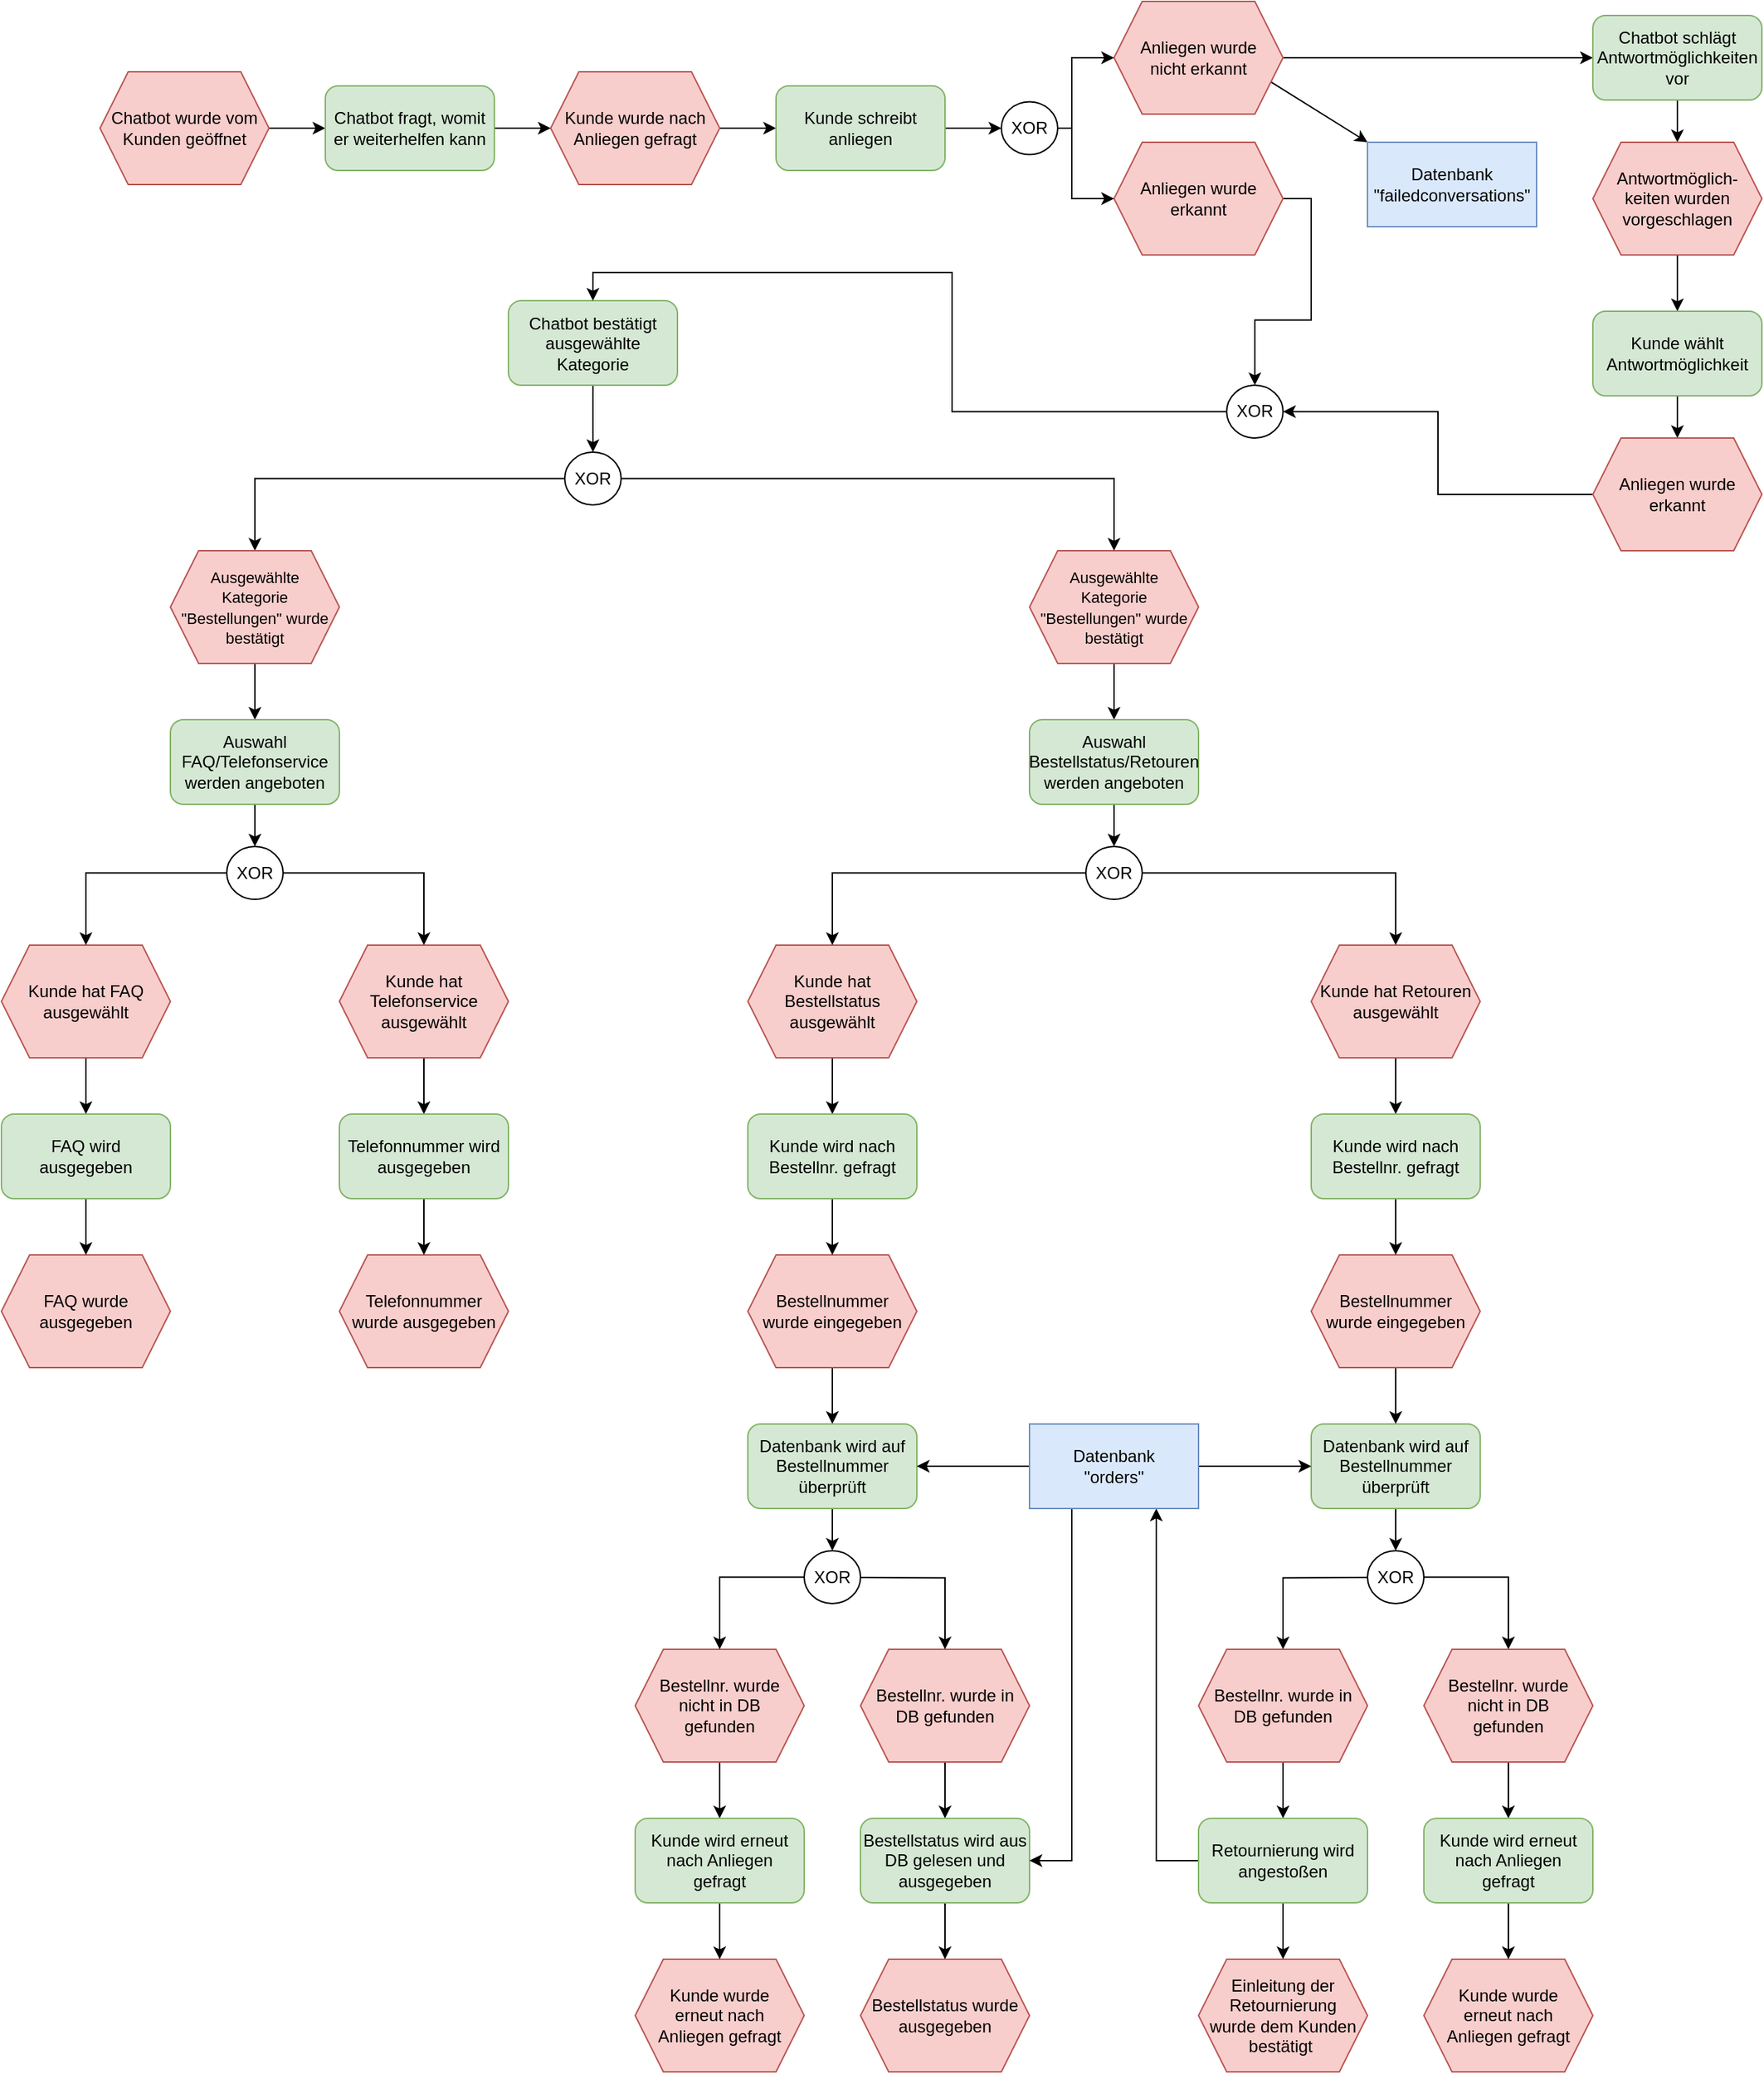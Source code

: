 <mxfile version="21.2.8" type="device">
  <diagram id="C5RBs43oDa-KdzZeNtuy" name="Page-1">
    <mxGraphModel dx="2856" dy="993" grid="1" gridSize="10" guides="1" tooltips="1" connect="1" arrows="1" fold="1" page="1" pageScale="1" pageWidth="1169" pageHeight="827" math="0" shadow="0">
      <root>
        <mxCell id="WIyWlLk6GJQsqaUBKTNV-0" />
        <mxCell id="WIyWlLk6GJQsqaUBKTNV-1" parent="WIyWlLk6GJQsqaUBKTNV-0" />
        <mxCell id="Xqn5JptCFl6zPIFyJs8f-13" style="edgeStyle=orthogonalEdgeStyle;rounded=0;orthogonalLoop=1;jettySize=auto;html=1;exitX=1;exitY=0.5;exitDx=0;exitDy=0;entryX=0;entryY=0.5;entryDx=0;entryDy=0;" parent="WIyWlLk6GJQsqaUBKTNV-1" source="8T_qudzMNU26d2NQ7qNU-0" target="8T_qudzMNU26d2NQ7qNU-2" edge="1">
          <mxGeometry relative="1" as="geometry" />
        </mxCell>
        <mxCell id="8T_qudzMNU26d2NQ7qNU-0" value="Chatbot wurde vom Kunden geöffnet" style="shape=hexagon;perimeter=hexagonPerimeter2;whiteSpace=wrap;html=1;fixedSize=1;fillColor=#f8cecc;strokeColor=#b85450;" parent="WIyWlLk6GJQsqaUBKTNV-1" vertex="1">
          <mxGeometry x="40" y="60" width="120" height="80" as="geometry" />
        </mxCell>
        <mxCell id="Xqn5JptCFl6zPIFyJs8f-15" style="edgeStyle=orthogonalEdgeStyle;rounded=0;orthogonalLoop=1;jettySize=auto;html=1;exitX=1;exitY=0.5;exitDx=0;exitDy=0;entryX=0;entryY=0.5;entryDx=0;entryDy=0;" parent="WIyWlLk6GJQsqaUBKTNV-1" source="8T_qudzMNU26d2NQ7qNU-1" target="Xqn5JptCFl6zPIFyJs8f-0" edge="1">
          <mxGeometry relative="1" as="geometry" />
        </mxCell>
        <mxCell id="8T_qudzMNU26d2NQ7qNU-1" value="Kunde wurde nach Anliegen gefragt" style="shape=hexagon;perimeter=hexagonPerimeter2;whiteSpace=wrap;html=1;fixedSize=1;fillColor=#f8cecc;strokeColor=#b85450;" parent="WIyWlLk6GJQsqaUBKTNV-1" vertex="1">
          <mxGeometry x="360" y="60" width="120" height="80" as="geometry" />
        </mxCell>
        <mxCell id="Xqn5JptCFl6zPIFyJs8f-14" style="edgeStyle=orthogonalEdgeStyle;rounded=0;orthogonalLoop=1;jettySize=auto;html=1;exitX=1;exitY=0.5;exitDx=0;exitDy=0;entryX=0;entryY=0.5;entryDx=0;entryDy=0;" parent="WIyWlLk6GJQsqaUBKTNV-1" source="8T_qudzMNU26d2NQ7qNU-2" target="8T_qudzMNU26d2NQ7qNU-1" edge="1">
          <mxGeometry relative="1" as="geometry" />
        </mxCell>
        <mxCell id="8T_qudzMNU26d2NQ7qNU-2" value="Chatbot fragt, womit er weiterhelfen kann" style="rounded=1;whiteSpace=wrap;html=1;fillColor=#d5e8d4;strokeColor=#82b366;" parent="WIyWlLk6GJQsqaUBKTNV-1" vertex="1">
          <mxGeometry x="200" y="70" width="120" height="60" as="geometry" />
        </mxCell>
        <mxCell id="Xqn5JptCFl6zPIFyJs8f-10" value="" style="edgeStyle=orthogonalEdgeStyle;rounded=0;orthogonalLoop=1;jettySize=auto;html=1;" parent="WIyWlLk6GJQsqaUBKTNV-1" source="Xqn5JptCFl6zPIFyJs8f-0" target="Xqn5JptCFl6zPIFyJs8f-9" edge="1">
          <mxGeometry relative="1" as="geometry" />
        </mxCell>
        <mxCell id="Xqn5JptCFl6zPIFyJs8f-0" value="Kunde schreibt anliegen" style="rounded=1;whiteSpace=wrap;html=1;fillColor=#d5e8d4;strokeColor=#82b366;" parent="WIyWlLk6GJQsqaUBKTNV-1" vertex="1">
          <mxGeometry x="520" y="70" width="120" height="60" as="geometry" />
        </mxCell>
        <mxCell id="amlF8Ima9CR093_e57js-78" style="edgeStyle=orthogonalEdgeStyle;rounded=0;orthogonalLoop=1;jettySize=auto;html=1;exitX=0.5;exitY=1;exitDx=0;exitDy=0;entryX=0.5;entryY=0;entryDx=0;entryDy=0;" edge="1" parent="WIyWlLk6GJQsqaUBKTNV-1" source="Xqn5JptCFl6zPIFyJs8f-2" target="amlF8Ima9CR093_e57js-33">
          <mxGeometry relative="1" as="geometry" />
        </mxCell>
        <mxCell id="Xqn5JptCFl6zPIFyJs8f-2" value="&lt;font style=&quot;font-size: 11px;&quot;&gt;Ausgewählte&lt;br&gt;Kategorie&lt;br&gt;&quot;Bestellungen&quot; wurde bestätigt&lt;/font&gt;" style="shape=hexagon;perimeter=hexagonPerimeter2;whiteSpace=wrap;html=1;fixedSize=1;fillColor=#f8cecc;strokeColor=#b85450;" parent="WIyWlLk6GJQsqaUBKTNV-1" vertex="1">
          <mxGeometry x="700" y="400" width="120" height="80" as="geometry" />
        </mxCell>
        <mxCell id="Xqn5JptCFl6zPIFyJs8f-36" style="edgeStyle=orthogonalEdgeStyle;rounded=0;orthogonalLoop=1;jettySize=auto;html=1;exitX=1;exitY=0.5;exitDx=0;exitDy=0;entryX=0.5;entryY=0;entryDx=0;entryDy=0;" parent="WIyWlLk6GJQsqaUBKTNV-1" source="Xqn5JptCFl6zPIFyJs8f-4" target="Xqn5JptCFl6zPIFyJs8f-34" edge="1">
          <mxGeometry relative="1" as="geometry" />
        </mxCell>
        <mxCell id="Xqn5JptCFl6zPIFyJs8f-4" value="Anliegen wurde erkannt" style="shape=hexagon;perimeter=hexagonPerimeter2;whiteSpace=wrap;html=1;fixedSize=1;fillColor=#f8cecc;strokeColor=#b85450;" parent="WIyWlLk6GJQsqaUBKTNV-1" vertex="1">
          <mxGeometry x="760" y="110" width="120" height="80" as="geometry" />
        </mxCell>
        <mxCell id="Xqn5JptCFl6zPIFyJs8f-26" style="edgeStyle=orthogonalEdgeStyle;rounded=0;orthogonalLoop=1;jettySize=auto;html=1;exitX=1;exitY=0.5;exitDx=0;exitDy=0;entryX=0;entryY=0.5;entryDx=0;entryDy=0;" parent="WIyWlLk6GJQsqaUBKTNV-1" source="Xqn5JptCFl6zPIFyJs8f-5" target="Xqn5JptCFl6zPIFyJs8f-24" edge="1">
          <mxGeometry relative="1" as="geometry" />
        </mxCell>
        <mxCell id="amlF8Ima9CR093_e57js-1" style="rounded=0;orthogonalLoop=1;jettySize=auto;html=1;exitX=1;exitY=0.75;exitDx=0;exitDy=0;entryX=0;entryY=0;entryDx=0;entryDy=0;" edge="1" parent="WIyWlLk6GJQsqaUBKTNV-1" source="Xqn5JptCFl6zPIFyJs8f-5" target="amlF8Ima9CR093_e57js-0">
          <mxGeometry relative="1" as="geometry" />
        </mxCell>
        <mxCell id="Xqn5JptCFl6zPIFyJs8f-5" value="Anliegen wurde&lt;br&gt;nicht erkannt" style="shape=hexagon;perimeter=hexagonPerimeter2;whiteSpace=wrap;html=1;fixedSize=1;fillColor=#f8cecc;strokeColor=#b85450;" parent="WIyWlLk6GJQsqaUBKTNV-1" vertex="1">
          <mxGeometry x="760" y="10" width="120" height="80" as="geometry" />
        </mxCell>
        <mxCell id="Xqn5JptCFl6zPIFyJs8f-21" style="edgeStyle=orthogonalEdgeStyle;rounded=0;orthogonalLoop=1;jettySize=auto;html=1;exitX=1;exitY=0.5;exitDx=0;exitDy=0;entryX=0;entryY=0.5;entryDx=0;entryDy=0;" parent="WIyWlLk6GJQsqaUBKTNV-1" source="Xqn5JptCFl6zPIFyJs8f-9" target="Xqn5JptCFl6zPIFyJs8f-5" edge="1">
          <mxGeometry relative="1" as="geometry">
            <Array as="points">
              <mxPoint x="730" y="100" />
              <mxPoint x="730" y="50" />
            </Array>
          </mxGeometry>
        </mxCell>
        <mxCell id="Xqn5JptCFl6zPIFyJs8f-22" style="edgeStyle=orthogonalEdgeStyle;rounded=0;orthogonalLoop=1;jettySize=auto;html=1;exitX=1;exitY=0.5;exitDx=0;exitDy=0;entryX=0;entryY=0.5;entryDx=0;entryDy=0;" parent="WIyWlLk6GJQsqaUBKTNV-1" source="Xqn5JptCFl6zPIFyJs8f-9" target="Xqn5JptCFl6zPIFyJs8f-4" edge="1">
          <mxGeometry relative="1" as="geometry">
            <Array as="points">
              <mxPoint x="730" y="100" />
              <mxPoint x="730" y="150" />
            </Array>
          </mxGeometry>
        </mxCell>
        <mxCell id="Xqn5JptCFl6zPIFyJs8f-9" value="XOR" style="ellipse;whiteSpace=wrap;html=1;rounded=1;" parent="WIyWlLk6GJQsqaUBKTNV-1" vertex="1">
          <mxGeometry x="680" y="81.25" width="40" height="37.5" as="geometry" />
        </mxCell>
        <mxCell id="Xqn5JptCFl6zPIFyJs8f-27" style="edgeStyle=orthogonalEdgeStyle;rounded=0;orthogonalLoop=1;jettySize=auto;html=1;exitX=0.5;exitY=1;exitDx=0;exitDy=0;entryX=0.5;entryY=0;entryDx=0;entryDy=0;" parent="WIyWlLk6GJQsqaUBKTNV-1" source="Xqn5JptCFl6zPIFyJs8f-24" target="Xqn5JptCFl6zPIFyJs8f-25" edge="1">
          <mxGeometry relative="1" as="geometry" />
        </mxCell>
        <mxCell id="Xqn5JptCFl6zPIFyJs8f-24" value="Chatbot schlägt Antwortmöglichkeiten vor" style="rounded=1;whiteSpace=wrap;html=1;fillColor=#d5e8d4;strokeColor=#82b366;" parent="WIyWlLk6GJQsqaUBKTNV-1" vertex="1">
          <mxGeometry x="1100" y="20" width="120" height="60" as="geometry" />
        </mxCell>
        <mxCell id="Xqn5JptCFl6zPIFyJs8f-30" style="edgeStyle=orthogonalEdgeStyle;rounded=0;orthogonalLoop=1;jettySize=auto;html=1;exitX=0.5;exitY=1;exitDx=0;exitDy=0;entryX=0.5;entryY=0;entryDx=0;entryDy=0;" parent="WIyWlLk6GJQsqaUBKTNV-1" source="Xqn5JptCFl6zPIFyJs8f-25" target="Xqn5JptCFl6zPIFyJs8f-28" edge="1">
          <mxGeometry relative="1" as="geometry" />
        </mxCell>
        <mxCell id="Xqn5JptCFl6zPIFyJs8f-25" value="Antwortmöglich-keiten wurden vorgeschlagen" style="shape=hexagon;perimeter=hexagonPerimeter2;whiteSpace=wrap;html=1;fixedSize=1;fillColor=#f8cecc;strokeColor=#b85450;" parent="WIyWlLk6GJQsqaUBKTNV-1" vertex="1">
          <mxGeometry x="1100" y="110" width="120" height="80" as="geometry" />
        </mxCell>
        <mxCell id="Xqn5JptCFl6zPIFyJs8f-31" style="edgeStyle=orthogonalEdgeStyle;rounded=0;orthogonalLoop=1;jettySize=auto;html=1;exitX=0.5;exitY=1;exitDx=0;exitDy=0;entryX=0.5;entryY=0;entryDx=0;entryDy=0;" parent="WIyWlLk6GJQsqaUBKTNV-1" source="Xqn5JptCFl6zPIFyJs8f-28" target="Xqn5JptCFl6zPIFyJs8f-29" edge="1">
          <mxGeometry relative="1" as="geometry" />
        </mxCell>
        <mxCell id="Xqn5JptCFl6zPIFyJs8f-28" value="Kunde wählt Antwortmöglichkeit" style="rounded=1;whiteSpace=wrap;html=1;fillColor=#d5e8d4;strokeColor=#82b366;" parent="WIyWlLk6GJQsqaUBKTNV-1" vertex="1">
          <mxGeometry x="1100" y="230" width="120" height="60" as="geometry" />
        </mxCell>
        <mxCell id="Xqn5JptCFl6zPIFyJs8f-35" style="edgeStyle=orthogonalEdgeStyle;rounded=0;orthogonalLoop=1;jettySize=auto;html=1;exitX=0;exitY=0.5;exitDx=0;exitDy=0;entryX=1;entryY=0.5;entryDx=0;entryDy=0;" parent="WIyWlLk6GJQsqaUBKTNV-1" source="Xqn5JptCFl6zPIFyJs8f-29" target="Xqn5JptCFl6zPIFyJs8f-34" edge="1">
          <mxGeometry relative="1" as="geometry" />
        </mxCell>
        <mxCell id="Xqn5JptCFl6zPIFyJs8f-29" value="Anliegen wurde erkannt" style="shape=hexagon;perimeter=hexagonPerimeter2;whiteSpace=wrap;html=1;fixedSize=1;fillColor=#f8cecc;strokeColor=#b85450;" parent="WIyWlLk6GJQsqaUBKTNV-1" vertex="1">
          <mxGeometry x="1100" y="320" width="120" height="80" as="geometry" />
        </mxCell>
        <mxCell id="Xqn5JptCFl6zPIFyJs8f-42" style="edgeStyle=orthogonalEdgeStyle;rounded=0;orthogonalLoop=1;jettySize=auto;html=1;exitX=0.5;exitY=1;exitDx=0;exitDy=0;entryX=0.5;entryY=0;entryDx=0;entryDy=0;" parent="WIyWlLk6GJQsqaUBKTNV-1" source="Xqn5JptCFl6zPIFyJs8f-32" target="Xqn5JptCFl6zPIFyJs8f-41" edge="1">
          <mxGeometry relative="1" as="geometry" />
        </mxCell>
        <mxCell id="Xqn5JptCFl6zPIFyJs8f-32" value="Chatbot bestätigt ausgewählte Kategorie" style="rounded=1;whiteSpace=wrap;html=1;fillColor=#d5e8d4;strokeColor=#82b366;" parent="WIyWlLk6GJQsqaUBKTNV-1" vertex="1">
          <mxGeometry x="330" y="222.5" width="120" height="60" as="geometry" />
        </mxCell>
        <mxCell id="Xqn5JptCFl6zPIFyJs8f-37" style="edgeStyle=orthogonalEdgeStyle;rounded=0;orthogonalLoop=1;jettySize=auto;html=1;exitX=0;exitY=0.5;exitDx=0;exitDy=0;entryX=0.5;entryY=0;entryDx=0;entryDy=0;" parent="WIyWlLk6GJQsqaUBKTNV-1" source="Xqn5JptCFl6zPIFyJs8f-34" target="Xqn5JptCFl6zPIFyJs8f-32" edge="1">
          <mxGeometry relative="1" as="geometry" />
        </mxCell>
        <mxCell id="Xqn5JptCFl6zPIFyJs8f-34" value="XOR" style="ellipse;whiteSpace=wrap;html=1;rounded=1;" parent="WIyWlLk6GJQsqaUBKTNV-1" vertex="1">
          <mxGeometry x="840" y="282.5" width="40" height="37.5" as="geometry" />
        </mxCell>
        <mxCell id="amlF8Ima9CR093_e57js-3" style="edgeStyle=orthogonalEdgeStyle;rounded=0;orthogonalLoop=1;jettySize=auto;html=1;exitX=1;exitY=0.5;exitDx=0;exitDy=0;entryX=0.5;entryY=0;entryDx=0;entryDy=0;" edge="1" parent="WIyWlLk6GJQsqaUBKTNV-1" source="Xqn5JptCFl6zPIFyJs8f-41" target="Xqn5JptCFl6zPIFyJs8f-2">
          <mxGeometry relative="1" as="geometry" />
        </mxCell>
        <mxCell id="amlF8Ima9CR093_e57js-5" style="edgeStyle=orthogonalEdgeStyle;rounded=0;orthogonalLoop=1;jettySize=auto;html=1;exitX=0;exitY=0.5;exitDx=0;exitDy=0;entryX=0.5;entryY=0;entryDx=0;entryDy=0;" edge="1" parent="WIyWlLk6GJQsqaUBKTNV-1" source="Xqn5JptCFl6zPIFyJs8f-41" target="amlF8Ima9CR093_e57js-4">
          <mxGeometry relative="1" as="geometry" />
        </mxCell>
        <mxCell id="Xqn5JptCFl6zPIFyJs8f-41" value="XOR" style="ellipse;whiteSpace=wrap;html=1;rounded=1;" parent="WIyWlLk6GJQsqaUBKTNV-1" vertex="1">
          <mxGeometry x="370" y="330" width="40" height="37.5" as="geometry" />
        </mxCell>
        <mxCell id="amlF8Ima9CR093_e57js-0" value="Datenbank&lt;br&gt;&quot;failedconversations&quot;" style="rounded=0;whiteSpace=wrap;html=1;fillColor=#dae8fc;strokeColor=#6c8ebf;" vertex="1" parent="WIyWlLk6GJQsqaUBKTNV-1">
          <mxGeometry x="940" y="110" width="120" height="60" as="geometry" />
        </mxCell>
        <mxCell id="amlF8Ima9CR093_e57js-13" style="edgeStyle=orthogonalEdgeStyle;rounded=0;orthogonalLoop=1;jettySize=auto;html=1;exitX=0.5;exitY=1;exitDx=0;exitDy=0;entryX=0.5;entryY=0;entryDx=0;entryDy=0;" edge="1" parent="WIyWlLk6GJQsqaUBKTNV-1" source="amlF8Ima9CR093_e57js-4" target="amlF8Ima9CR093_e57js-10">
          <mxGeometry relative="1" as="geometry" />
        </mxCell>
        <mxCell id="amlF8Ima9CR093_e57js-4" value="&lt;font style=&quot;font-size: 11px;&quot;&gt;Ausgewählte&lt;br&gt;Kategorie&lt;br&gt;&quot;Bestellungen&quot; wurde bestätigt&lt;/font&gt;" style="shape=hexagon;perimeter=hexagonPerimeter2;whiteSpace=wrap;html=1;fixedSize=1;fillColor=#f8cecc;strokeColor=#b85450;" vertex="1" parent="WIyWlLk6GJQsqaUBKTNV-1">
          <mxGeometry x="90" y="400" width="120" height="80" as="geometry" />
        </mxCell>
        <mxCell id="amlF8Ima9CR093_e57js-22" style="edgeStyle=orthogonalEdgeStyle;rounded=0;orthogonalLoop=1;jettySize=auto;html=1;exitX=0.5;exitY=1;exitDx=0;exitDy=0;entryX=0.5;entryY=0;entryDx=0;entryDy=0;" edge="1" parent="WIyWlLk6GJQsqaUBKTNV-1" source="amlF8Ima9CR093_e57js-6" target="amlF8Ima9CR093_e57js-20">
          <mxGeometry relative="1" as="geometry" />
        </mxCell>
        <mxCell id="amlF8Ima9CR093_e57js-6" value="Kunde hat FAQ ausgewählt" style="shape=hexagon;perimeter=hexagonPerimeter2;whiteSpace=wrap;html=1;fixedSize=1;fillColor=#f8cecc;strokeColor=#b85450;" vertex="1" parent="WIyWlLk6GJQsqaUBKTNV-1">
          <mxGeometry x="-30" y="680" width="120" height="80" as="geometry" />
        </mxCell>
        <mxCell id="amlF8Ima9CR093_e57js-7" value="FAQ wurde ausgegeben" style="shape=hexagon;perimeter=hexagonPerimeter2;whiteSpace=wrap;html=1;fixedSize=1;fillColor=#f8cecc;strokeColor=#b85450;" vertex="1" parent="WIyWlLk6GJQsqaUBKTNV-1">
          <mxGeometry x="-30" y="900" width="120" height="80" as="geometry" />
        </mxCell>
        <mxCell id="amlF8Ima9CR093_e57js-24" style="edgeStyle=orthogonalEdgeStyle;rounded=0;orthogonalLoop=1;jettySize=auto;html=1;exitX=0.5;exitY=1;exitDx=0;exitDy=0;entryX=0.5;entryY=0;entryDx=0;entryDy=0;" edge="1" parent="WIyWlLk6GJQsqaUBKTNV-1" source="amlF8Ima9CR093_e57js-8" target="amlF8Ima9CR093_e57js-21">
          <mxGeometry relative="1" as="geometry" />
        </mxCell>
        <mxCell id="amlF8Ima9CR093_e57js-8" value="Kunde hat Telefonservice ausgewählt" style="shape=hexagon;perimeter=hexagonPerimeter2;whiteSpace=wrap;html=1;fixedSize=1;fillColor=#f8cecc;strokeColor=#b85450;" vertex="1" parent="WIyWlLk6GJQsqaUBKTNV-1">
          <mxGeometry x="210" y="680" width="120" height="80" as="geometry" />
        </mxCell>
        <mxCell id="amlF8Ima9CR093_e57js-9" value="Telefonnummer wurde ausgegeben" style="shape=hexagon;perimeter=hexagonPerimeter2;whiteSpace=wrap;html=1;fixedSize=1;fillColor=#f8cecc;strokeColor=#b85450;" vertex="1" parent="WIyWlLk6GJQsqaUBKTNV-1">
          <mxGeometry x="210" y="900" width="120" height="80" as="geometry" />
        </mxCell>
        <mxCell id="amlF8Ima9CR093_e57js-15" style="edgeStyle=orthogonalEdgeStyle;rounded=0;orthogonalLoop=1;jettySize=auto;html=1;exitX=0.5;exitY=1;exitDx=0;exitDy=0;entryX=0.5;entryY=0;entryDx=0;entryDy=0;" edge="1" parent="WIyWlLk6GJQsqaUBKTNV-1" source="amlF8Ima9CR093_e57js-10" target="amlF8Ima9CR093_e57js-14">
          <mxGeometry relative="1" as="geometry" />
        </mxCell>
        <mxCell id="amlF8Ima9CR093_e57js-10" value="Auswahl FAQ/Telefonservice werden angeboten" style="rounded=1;whiteSpace=wrap;html=1;fillColor=#d5e8d4;strokeColor=#82b366;" vertex="1" parent="WIyWlLk6GJQsqaUBKTNV-1">
          <mxGeometry x="90" y="520" width="120" height="60" as="geometry" />
        </mxCell>
        <mxCell id="amlF8Ima9CR093_e57js-16" style="edgeStyle=orthogonalEdgeStyle;rounded=0;orthogonalLoop=1;jettySize=auto;html=1;exitX=0;exitY=0.5;exitDx=0;exitDy=0;entryX=0.5;entryY=0;entryDx=0;entryDy=0;" edge="1" parent="WIyWlLk6GJQsqaUBKTNV-1" source="amlF8Ima9CR093_e57js-14" target="amlF8Ima9CR093_e57js-6">
          <mxGeometry relative="1" as="geometry" />
        </mxCell>
        <mxCell id="amlF8Ima9CR093_e57js-17" style="edgeStyle=orthogonalEdgeStyle;rounded=0;orthogonalLoop=1;jettySize=auto;html=1;exitX=1;exitY=0.5;exitDx=0;exitDy=0;entryX=0.5;entryY=0;entryDx=0;entryDy=0;" edge="1" parent="WIyWlLk6GJQsqaUBKTNV-1" source="amlF8Ima9CR093_e57js-14" target="amlF8Ima9CR093_e57js-8">
          <mxGeometry relative="1" as="geometry" />
        </mxCell>
        <mxCell id="amlF8Ima9CR093_e57js-14" value="XOR" style="ellipse;whiteSpace=wrap;html=1;rounded=1;" vertex="1" parent="WIyWlLk6GJQsqaUBKTNV-1">
          <mxGeometry x="130" y="610" width="40" height="37.5" as="geometry" />
        </mxCell>
        <mxCell id="amlF8Ima9CR093_e57js-23" style="edgeStyle=orthogonalEdgeStyle;rounded=0;orthogonalLoop=1;jettySize=auto;html=1;exitX=0.5;exitY=1;exitDx=0;exitDy=0;entryX=0.5;entryY=0;entryDx=0;entryDy=0;" edge="1" parent="WIyWlLk6GJQsqaUBKTNV-1" source="amlF8Ima9CR093_e57js-20" target="amlF8Ima9CR093_e57js-7">
          <mxGeometry relative="1" as="geometry" />
        </mxCell>
        <mxCell id="amlF8Ima9CR093_e57js-20" value="FAQ wird ausgegeben" style="rounded=1;whiteSpace=wrap;html=1;fillColor=#d5e8d4;strokeColor=#82b366;" vertex="1" parent="WIyWlLk6GJQsqaUBKTNV-1">
          <mxGeometry x="-30" y="800" width="120" height="60" as="geometry" />
        </mxCell>
        <mxCell id="amlF8Ima9CR093_e57js-25" style="edgeStyle=orthogonalEdgeStyle;rounded=0;orthogonalLoop=1;jettySize=auto;html=1;exitX=0.5;exitY=1;exitDx=0;exitDy=0;entryX=0.5;entryY=0;entryDx=0;entryDy=0;" edge="1" parent="WIyWlLk6GJQsqaUBKTNV-1" source="amlF8Ima9CR093_e57js-21" target="amlF8Ima9CR093_e57js-9">
          <mxGeometry relative="1" as="geometry" />
        </mxCell>
        <mxCell id="amlF8Ima9CR093_e57js-21" value="Telefonnummer wird ausgegeben" style="rounded=1;whiteSpace=wrap;html=1;fillColor=#d5e8d4;strokeColor=#82b366;" vertex="1" parent="WIyWlLk6GJQsqaUBKTNV-1">
          <mxGeometry x="210" y="800" width="120" height="60" as="geometry" />
        </mxCell>
        <mxCell id="amlF8Ima9CR093_e57js-26" style="edgeStyle=orthogonalEdgeStyle;rounded=0;orthogonalLoop=1;jettySize=auto;html=1;exitX=0.5;exitY=1;exitDx=0;exitDy=0;entryX=0.5;entryY=0;entryDx=0;entryDy=0;" edge="1" parent="WIyWlLk6GJQsqaUBKTNV-1" source="amlF8Ima9CR093_e57js-27" target="amlF8Ima9CR093_e57js-38">
          <mxGeometry relative="1" as="geometry" />
        </mxCell>
        <mxCell id="amlF8Ima9CR093_e57js-27" value="Kunde hat Bestellstatus ausgewählt" style="shape=hexagon;perimeter=hexagonPerimeter2;whiteSpace=wrap;html=1;fixedSize=1;fillColor=#f8cecc;strokeColor=#b85450;" vertex="1" parent="WIyWlLk6GJQsqaUBKTNV-1">
          <mxGeometry x="500" y="680" width="120" height="80" as="geometry" />
        </mxCell>
        <mxCell id="amlF8Ima9CR093_e57js-73" style="edgeStyle=orthogonalEdgeStyle;rounded=0;orthogonalLoop=1;jettySize=auto;html=1;exitX=0.5;exitY=1;exitDx=0;exitDy=0;entryX=0.5;entryY=0;entryDx=0;entryDy=0;" edge="1" parent="WIyWlLk6GJQsqaUBKTNV-1" source="amlF8Ima9CR093_e57js-28" target="amlF8Ima9CR093_e57js-48">
          <mxGeometry relative="1" as="geometry" />
        </mxCell>
        <mxCell id="amlF8Ima9CR093_e57js-28" value="Bestellnummer&lt;br&gt;wurde eingegeben" style="shape=hexagon;perimeter=hexagonPerimeter2;whiteSpace=wrap;html=1;fixedSize=1;fillColor=#f8cecc;strokeColor=#b85450;" vertex="1" parent="WIyWlLk6GJQsqaUBKTNV-1">
          <mxGeometry x="500" y="900" width="120" height="80" as="geometry" />
        </mxCell>
        <mxCell id="amlF8Ima9CR093_e57js-29" style="edgeStyle=orthogonalEdgeStyle;rounded=0;orthogonalLoop=1;jettySize=auto;html=1;exitX=0.5;exitY=1;exitDx=0;exitDy=0;entryX=0.5;entryY=0;entryDx=0;entryDy=0;" edge="1" parent="WIyWlLk6GJQsqaUBKTNV-1" source="amlF8Ima9CR093_e57js-30" target="amlF8Ima9CR093_e57js-40">
          <mxGeometry relative="1" as="geometry" />
        </mxCell>
        <mxCell id="amlF8Ima9CR093_e57js-30" value="Kunde hat Retouren ausgewählt" style="shape=hexagon;perimeter=hexagonPerimeter2;whiteSpace=wrap;html=1;fixedSize=1;fillColor=#f8cecc;strokeColor=#b85450;" vertex="1" parent="WIyWlLk6GJQsqaUBKTNV-1">
          <mxGeometry x="900" y="680" width="120" height="80" as="geometry" />
        </mxCell>
        <mxCell id="amlF8Ima9CR093_e57js-74" style="edgeStyle=orthogonalEdgeStyle;rounded=0;orthogonalLoop=1;jettySize=auto;html=1;exitX=0.5;exitY=1;exitDx=0;exitDy=0;entryX=0.5;entryY=0;entryDx=0;entryDy=0;" edge="1" parent="WIyWlLk6GJQsqaUBKTNV-1" source="amlF8Ima9CR093_e57js-31" target="amlF8Ima9CR093_e57js-63">
          <mxGeometry relative="1" as="geometry" />
        </mxCell>
        <mxCell id="amlF8Ima9CR093_e57js-31" value="Bestellnummer&lt;br style=&quot;border-color: var(--border-color);&quot;&gt;wurde eingegeben" style="shape=hexagon;perimeter=hexagonPerimeter2;whiteSpace=wrap;html=1;fixedSize=1;fillColor=#f8cecc;strokeColor=#b85450;" vertex="1" parent="WIyWlLk6GJQsqaUBKTNV-1">
          <mxGeometry x="900" y="900" width="120" height="80" as="geometry" />
        </mxCell>
        <mxCell id="amlF8Ima9CR093_e57js-32" style="edgeStyle=orthogonalEdgeStyle;rounded=0;orthogonalLoop=1;jettySize=auto;html=1;exitX=0.5;exitY=1;exitDx=0;exitDy=0;entryX=0.5;entryY=0;entryDx=0;entryDy=0;" edge="1" parent="WIyWlLk6GJQsqaUBKTNV-1" source="amlF8Ima9CR093_e57js-33" target="amlF8Ima9CR093_e57js-36">
          <mxGeometry relative="1" as="geometry" />
        </mxCell>
        <mxCell id="amlF8Ima9CR093_e57js-33" value="Auswahl Bestellstatus/Retouren werden angeboten" style="rounded=1;whiteSpace=wrap;html=1;fillColor=#d5e8d4;strokeColor=#82b366;" vertex="1" parent="WIyWlLk6GJQsqaUBKTNV-1">
          <mxGeometry x="700" y="520" width="120" height="60" as="geometry" />
        </mxCell>
        <mxCell id="amlF8Ima9CR093_e57js-34" style="edgeStyle=orthogonalEdgeStyle;rounded=0;orthogonalLoop=1;jettySize=auto;html=1;exitX=0;exitY=0.5;exitDx=0;exitDy=0;entryX=0.5;entryY=0;entryDx=0;entryDy=0;" edge="1" parent="WIyWlLk6GJQsqaUBKTNV-1" source="amlF8Ima9CR093_e57js-36" target="amlF8Ima9CR093_e57js-27">
          <mxGeometry relative="1" as="geometry" />
        </mxCell>
        <mxCell id="amlF8Ima9CR093_e57js-35" style="edgeStyle=orthogonalEdgeStyle;rounded=0;orthogonalLoop=1;jettySize=auto;html=1;exitX=1;exitY=0.5;exitDx=0;exitDy=0;entryX=0.5;entryY=0;entryDx=0;entryDy=0;" edge="1" parent="WIyWlLk6GJQsqaUBKTNV-1" source="amlF8Ima9CR093_e57js-36" target="amlF8Ima9CR093_e57js-30">
          <mxGeometry relative="1" as="geometry" />
        </mxCell>
        <mxCell id="amlF8Ima9CR093_e57js-36" value="XOR" style="ellipse;whiteSpace=wrap;html=1;rounded=1;" vertex="1" parent="WIyWlLk6GJQsqaUBKTNV-1">
          <mxGeometry x="740" y="610" width="40" height="37.5" as="geometry" />
        </mxCell>
        <mxCell id="amlF8Ima9CR093_e57js-37" style="edgeStyle=orthogonalEdgeStyle;rounded=0;orthogonalLoop=1;jettySize=auto;html=1;exitX=0.5;exitY=1;exitDx=0;exitDy=0;entryX=0.5;entryY=0;entryDx=0;entryDy=0;" edge="1" parent="WIyWlLk6GJQsqaUBKTNV-1" source="amlF8Ima9CR093_e57js-38" target="amlF8Ima9CR093_e57js-28">
          <mxGeometry relative="1" as="geometry" />
        </mxCell>
        <mxCell id="amlF8Ima9CR093_e57js-38" value="Kunde wird nach Bestellnr. gefragt" style="rounded=1;whiteSpace=wrap;html=1;fillColor=#d5e8d4;strokeColor=#82b366;" vertex="1" parent="WIyWlLk6GJQsqaUBKTNV-1">
          <mxGeometry x="500" y="800" width="120" height="60" as="geometry" />
        </mxCell>
        <mxCell id="amlF8Ima9CR093_e57js-39" style="edgeStyle=orthogonalEdgeStyle;rounded=0;orthogonalLoop=1;jettySize=auto;html=1;exitX=0.5;exitY=1;exitDx=0;exitDy=0;entryX=0.5;entryY=0;entryDx=0;entryDy=0;" edge="1" parent="WIyWlLk6GJQsqaUBKTNV-1" source="amlF8Ima9CR093_e57js-40" target="amlF8Ima9CR093_e57js-31">
          <mxGeometry relative="1" as="geometry" />
        </mxCell>
        <mxCell id="amlF8Ima9CR093_e57js-40" value="Kunde wird nach Bestellnr. gefragt" style="rounded=1;whiteSpace=wrap;html=1;fillColor=#d5e8d4;strokeColor=#82b366;" vertex="1" parent="WIyWlLk6GJQsqaUBKTNV-1">
          <mxGeometry x="900" y="800" width="120" height="60" as="geometry" />
        </mxCell>
        <mxCell id="amlF8Ima9CR093_e57js-41" style="edgeStyle=orthogonalEdgeStyle;rounded=0;orthogonalLoop=1;jettySize=auto;html=1;exitX=0.5;exitY=1;exitDx=0;exitDy=0;entryX=0.5;entryY=0;entryDx=0;entryDy=0;" edge="1" parent="WIyWlLk6GJQsqaUBKTNV-1" source="amlF8Ima9CR093_e57js-42" target="amlF8Ima9CR093_e57js-53">
          <mxGeometry relative="1" as="geometry" />
        </mxCell>
        <mxCell id="amlF8Ima9CR093_e57js-42" value="Bestellnr. wurde&lt;br&gt;nicht in DB&lt;br&gt;gefunden" style="shape=hexagon;perimeter=hexagonPerimeter2;whiteSpace=wrap;html=1;fixedSize=1;fillColor=#f8cecc;strokeColor=#b85450;" vertex="1" parent="WIyWlLk6GJQsqaUBKTNV-1">
          <mxGeometry x="420" y="1180" width="120" height="80" as="geometry" />
        </mxCell>
        <mxCell id="amlF8Ima9CR093_e57js-43" value="Kunde wurde&lt;br&gt;erneut nach&lt;br&gt;Anliegen gefragt" style="shape=hexagon;perimeter=hexagonPerimeter2;whiteSpace=wrap;html=1;fixedSize=1;fillColor=#f8cecc;strokeColor=#b85450;" vertex="1" parent="WIyWlLk6GJQsqaUBKTNV-1">
          <mxGeometry x="420" y="1400" width="120" height="80" as="geometry" />
        </mxCell>
        <mxCell id="amlF8Ima9CR093_e57js-44" style="edgeStyle=orthogonalEdgeStyle;rounded=0;orthogonalLoop=1;jettySize=auto;html=1;exitX=0.5;exitY=1;exitDx=0;exitDy=0;entryX=0.5;entryY=0;entryDx=0;entryDy=0;" edge="1" parent="WIyWlLk6GJQsqaUBKTNV-1" source="amlF8Ima9CR093_e57js-45" target="amlF8Ima9CR093_e57js-55">
          <mxGeometry relative="1" as="geometry" />
        </mxCell>
        <mxCell id="amlF8Ima9CR093_e57js-45" value="Bestellnr. wurde in DB gefunden" style="shape=hexagon;perimeter=hexagonPerimeter2;whiteSpace=wrap;html=1;fixedSize=1;fillColor=#f8cecc;strokeColor=#b85450;" vertex="1" parent="WIyWlLk6GJQsqaUBKTNV-1">
          <mxGeometry x="580" y="1180" width="120" height="80" as="geometry" />
        </mxCell>
        <mxCell id="amlF8Ima9CR093_e57js-46" value="Bestellstatus wurde ausgegeben" style="shape=hexagon;perimeter=hexagonPerimeter2;whiteSpace=wrap;html=1;fixedSize=1;fillColor=#f8cecc;strokeColor=#b85450;" vertex="1" parent="WIyWlLk6GJQsqaUBKTNV-1">
          <mxGeometry x="580" y="1400" width="120" height="80" as="geometry" />
        </mxCell>
        <mxCell id="amlF8Ima9CR093_e57js-47" style="edgeStyle=orthogonalEdgeStyle;rounded=0;orthogonalLoop=1;jettySize=auto;html=1;exitX=0.5;exitY=1;exitDx=0;exitDy=0;entryX=0.5;entryY=0;entryDx=0;entryDy=0;" edge="1" parent="WIyWlLk6GJQsqaUBKTNV-1" source="amlF8Ima9CR093_e57js-48" target="amlF8Ima9CR093_e57js-51">
          <mxGeometry relative="1" as="geometry" />
        </mxCell>
        <mxCell id="amlF8Ima9CR093_e57js-48" value="Datenbank wird auf Bestellnummer überprüft" style="rounded=1;whiteSpace=wrap;html=1;fillColor=#d5e8d4;strokeColor=#82b366;" vertex="1" parent="WIyWlLk6GJQsqaUBKTNV-1">
          <mxGeometry x="500" y="1020" width="120" height="60" as="geometry" />
        </mxCell>
        <mxCell id="amlF8Ima9CR093_e57js-49" style="edgeStyle=orthogonalEdgeStyle;rounded=0;orthogonalLoop=1;jettySize=auto;html=1;exitX=0;exitY=0.5;exitDx=0;exitDy=0;entryX=0.5;entryY=0;entryDx=0;entryDy=0;" edge="1" parent="WIyWlLk6GJQsqaUBKTNV-1" source="amlF8Ima9CR093_e57js-51" target="amlF8Ima9CR093_e57js-42">
          <mxGeometry relative="1" as="geometry" />
        </mxCell>
        <mxCell id="amlF8Ima9CR093_e57js-50" style="edgeStyle=orthogonalEdgeStyle;rounded=0;orthogonalLoop=1;jettySize=auto;html=1;exitX=1;exitY=0.5;exitDx=0;exitDy=0;entryX=0.5;entryY=0;entryDx=0;entryDy=0;" edge="1" parent="WIyWlLk6GJQsqaUBKTNV-1" target="amlF8Ima9CR093_e57js-45">
          <mxGeometry relative="1" as="geometry">
            <mxPoint x="540.0" y="1128.75" as="sourcePoint" />
          </mxGeometry>
        </mxCell>
        <mxCell id="amlF8Ima9CR093_e57js-51" value="XOR" style="ellipse;whiteSpace=wrap;html=1;rounded=1;" vertex="1" parent="WIyWlLk6GJQsqaUBKTNV-1">
          <mxGeometry x="540" y="1110" width="40" height="37.5" as="geometry" />
        </mxCell>
        <mxCell id="amlF8Ima9CR093_e57js-52" style="edgeStyle=orthogonalEdgeStyle;rounded=0;orthogonalLoop=1;jettySize=auto;html=1;exitX=0.5;exitY=1;exitDx=0;exitDy=0;entryX=0.5;entryY=0;entryDx=0;entryDy=0;" edge="1" parent="WIyWlLk6GJQsqaUBKTNV-1" source="amlF8Ima9CR093_e57js-53" target="amlF8Ima9CR093_e57js-43">
          <mxGeometry relative="1" as="geometry" />
        </mxCell>
        <mxCell id="amlF8Ima9CR093_e57js-53" value="Kunde wird erneut nach Anliegen&lt;br&gt;gefragt" style="rounded=1;whiteSpace=wrap;html=1;fillColor=#d5e8d4;strokeColor=#82b366;" vertex="1" parent="WIyWlLk6GJQsqaUBKTNV-1">
          <mxGeometry x="420" y="1300" width="120" height="60" as="geometry" />
        </mxCell>
        <mxCell id="amlF8Ima9CR093_e57js-54" style="edgeStyle=orthogonalEdgeStyle;rounded=0;orthogonalLoop=1;jettySize=auto;html=1;exitX=0.5;exitY=1;exitDx=0;exitDy=0;entryX=0.5;entryY=0;entryDx=0;entryDy=0;" edge="1" parent="WIyWlLk6GJQsqaUBKTNV-1" source="amlF8Ima9CR093_e57js-55" target="amlF8Ima9CR093_e57js-46">
          <mxGeometry relative="1" as="geometry" />
        </mxCell>
        <mxCell id="amlF8Ima9CR093_e57js-55" value="Bestellstatus wird aus DB gelesen und ausgegeben" style="rounded=1;whiteSpace=wrap;html=1;fillColor=#d5e8d4;strokeColor=#82b366;" vertex="1" parent="WIyWlLk6GJQsqaUBKTNV-1">
          <mxGeometry x="580" y="1300" width="120" height="60" as="geometry" />
        </mxCell>
        <mxCell id="amlF8Ima9CR093_e57js-56" style="edgeStyle=orthogonalEdgeStyle;rounded=0;orthogonalLoop=1;jettySize=auto;html=1;exitX=0.5;exitY=1;exitDx=0;exitDy=0;entryX=0.5;entryY=0;entryDx=0;entryDy=0;" edge="1" parent="WIyWlLk6GJQsqaUBKTNV-1" source="amlF8Ima9CR093_e57js-57" target="amlF8Ima9CR093_e57js-68">
          <mxGeometry relative="1" as="geometry" />
        </mxCell>
        <mxCell id="amlF8Ima9CR093_e57js-57" value="Bestellnr. wurde in DB gefunden" style="shape=hexagon;perimeter=hexagonPerimeter2;whiteSpace=wrap;html=1;fixedSize=1;fillColor=#f8cecc;strokeColor=#b85450;" vertex="1" parent="WIyWlLk6GJQsqaUBKTNV-1">
          <mxGeometry x="820" y="1180" width="120" height="80" as="geometry" />
        </mxCell>
        <mxCell id="amlF8Ima9CR093_e57js-58" value="Einleitung der Retournierung&lt;br&gt;wurde dem Kunden bestätigt&amp;nbsp;" style="shape=hexagon;perimeter=hexagonPerimeter2;whiteSpace=wrap;html=1;fixedSize=1;fillColor=#f8cecc;strokeColor=#b85450;" vertex="1" parent="WIyWlLk6GJQsqaUBKTNV-1">
          <mxGeometry x="820" y="1400" width="120" height="80" as="geometry" />
        </mxCell>
        <mxCell id="amlF8Ima9CR093_e57js-62" style="edgeStyle=orthogonalEdgeStyle;rounded=0;orthogonalLoop=1;jettySize=auto;html=1;exitX=0.5;exitY=1;exitDx=0;exitDy=0;entryX=0.5;entryY=0;entryDx=0;entryDy=0;" edge="1" parent="WIyWlLk6GJQsqaUBKTNV-1" source="amlF8Ima9CR093_e57js-63" target="amlF8Ima9CR093_e57js-66">
          <mxGeometry relative="1" as="geometry" />
        </mxCell>
        <mxCell id="amlF8Ima9CR093_e57js-63" value="Datenbank wird auf Bestellnummer überprüft" style="rounded=1;whiteSpace=wrap;html=1;fillColor=#d5e8d4;strokeColor=#82b366;" vertex="1" parent="WIyWlLk6GJQsqaUBKTNV-1">
          <mxGeometry x="900" y="1020" width="120" height="60" as="geometry" />
        </mxCell>
        <mxCell id="amlF8Ima9CR093_e57js-64" style="edgeStyle=orthogonalEdgeStyle;rounded=0;orthogonalLoop=1;jettySize=auto;html=1;exitX=0;exitY=0.5;exitDx=0;exitDy=0;entryX=0.5;entryY=0;entryDx=0;entryDy=0;" edge="1" parent="WIyWlLk6GJQsqaUBKTNV-1" target="amlF8Ima9CR093_e57js-57">
          <mxGeometry relative="1" as="geometry">
            <mxPoint x="980.0" y="1128.75" as="sourcePoint" />
          </mxGeometry>
        </mxCell>
        <mxCell id="amlF8Ima9CR093_e57js-84" style="edgeStyle=orthogonalEdgeStyle;rounded=0;orthogonalLoop=1;jettySize=auto;html=1;exitX=1;exitY=0.5;exitDx=0;exitDy=0;entryX=0.5;entryY=0;entryDx=0;entryDy=0;" edge="1" parent="WIyWlLk6GJQsqaUBKTNV-1" source="amlF8Ima9CR093_e57js-66" target="amlF8Ima9CR093_e57js-80">
          <mxGeometry relative="1" as="geometry" />
        </mxCell>
        <mxCell id="amlF8Ima9CR093_e57js-66" value="XOR" style="ellipse;whiteSpace=wrap;html=1;rounded=1;" vertex="1" parent="WIyWlLk6GJQsqaUBKTNV-1">
          <mxGeometry x="940" y="1110" width="40" height="37.5" as="geometry" />
        </mxCell>
        <mxCell id="amlF8Ima9CR093_e57js-67" style="edgeStyle=orthogonalEdgeStyle;rounded=0;orthogonalLoop=1;jettySize=auto;html=1;exitX=0.5;exitY=1;exitDx=0;exitDy=0;entryX=0.5;entryY=0;entryDx=0;entryDy=0;" edge="1" parent="WIyWlLk6GJQsqaUBKTNV-1" source="amlF8Ima9CR093_e57js-68" target="amlF8Ima9CR093_e57js-58">
          <mxGeometry relative="1" as="geometry" />
        </mxCell>
        <mxCell id="amlF8Ima9CR093_e57js-77" style="edgeStyle=orthogonalEdgeStyle;rounded=0;orthogonalLoop=1;jettySize=auto;html=1;exitX=0;exitY=0.5;exitDx=0;exitDy=0;entryX=0.75;entryY=1;entryDx=0;entryDy=0;" edge="1" parent="WIyWlLk6GJQsqaUBKTNV-1" source="amlF8Ima9CR093_e57js-68" target="amlF8Ima9CR093_e57js-71">
          <mxGeometry relative="1" as="geometry" />
        </mxCell>
        <mxCell id="amlF8Ima9CR093_e57js-68" value="Retournierung wird angestoßen" style="rounded=1;whiteSpace=wrap;html=1;fillColor=#d5e8d4;strokeColor=#82b366;" vertex="1" parent="WIyWlLk6GJQsqaUBKTNV-1">
          <mxGeometry x="820" y="1300" width="120" height="60" as="geometry" />
        </mxCell>
        <mxCell id="amlF8Ima9CR093_e57js-72" style="edgeStyle=orthogonalEdgeStyle;rounded=0;orthogonalLoop=1;jettySize=auto;html=1;exitX=0;exitY=0.5;exitDx=0;exitDy=0;entryX=1;entryY=0.5;entryDx=0;entryDy=0;" edge="1" parent="WIyWlLk6GJQsqaUBKTNV-1" source="amlF8Ima9CR093_e57js-71" target="amlF8Ima9CR093_e57js-48">
          <mxGeometry relative="1" as="geometry" />
        </mxCell>
        <mxCell id="amlF8Ima9CR093_e57js-75" style="edgeStyle=orthogonalEdgeStyle;rounded=0;orthogonalLoop=1;jettySize=auto;html=1;exitX=1;exitY=0.5;exitDx=0;exitDy=0;entryX=0;entryY=0.5;entryDx=0;entryDy=0;" edge="1" parent="WIyWlLk6GJQsqaUBKTNV-1" source="amlF8Ima9CR093_e57js-71" target="amlF8Ima9CR093_e57js-63">
          <mxGeometry relative="1" as="geometry" />
        </mxCell>
        <mxCell id="amlF8Ima9CR093_e57js-76" style="edgeStyle=orthogonalEdgeStyle;rounded=0;orthogonalLoop=1;jettySize=auto;html=1;exitX=0.25;exitY=1;exitDx=0;exitDy=0;entryX=1;entryY=0.5;entryDx=0;entryDy=0;" edge="1" parent="WIyWlLk6GJQsqaUBKTNV-1" source="amlF8Ima9CR093_e57js-71" target="amlF8Ima9CR093_e57js-55">
          <mxGeometry relative="1" as="geometry" />
        </mxCell>
        <mxCell id="amlF8Ima9CR093_e57js-71" value="Datenbank&lt;br&gt;&quot;orders&quot;" style="rounded=0;whiteSpace=wrap;html=1;fillColor=#dae8fc;strokeColor=#6c8ebf;" vertex="1" parent="WIyWlLk6GJQsqaUBKTNV-1">
          <mxGeometry x="700" y="1020" width="120" height="60" as="geometry" />
        </mxCell>
        <mxCell id="amlF8Ima9CR093_e57js-79" style="edgeStyle=orthogonalEdgeStyle;rounded=0;orthogonalLoop=1;jettySize=auto;html=1;exitX=0.5;exitY=1;exitDx=0;exitDy=0;entryX=0.5;entryY=0;entryDx=0;entryDy=0;" edge="1" parent="WIyWlLk6GJQsqaUBKTNV-1" source="amlF8Ima9CR093_e57js-80" target="amlF8Ima9CR093_e57js-83">
          <mxGeometry relative="1" as="geometry" />
        </mxCell>
        <mxCell id="amlF8Ima9CR093_e57js-80" value="Bestellnr. wurde&lt;br&gt;nicht in DB&lt;br&gt;gefunden" style="shape=hexagon;perimeter=hexagonPerimeter2;whiteSpace=wrap;html=1;fixedSize=1;fillColor=#f8cecc;strokeColor=#b85450;" vertex="1" parent="WIyWlLk6GJQsqaUBKTNV-1">
          <mxGeometry x="980" y="1180" width="120" height="80" as="geometry" />
        </mxCell>
        <mxCell id="amlF8Ima9CR093_e57js-81" value="Kunde wurde&lt;br&gt;erneut nach&lt;br&gt;Anliegen gefragt" style="shape=hexagon;perimeter=hexagonPerimeter2;whiteSpace=wrap;html=1;fixedSize=1;fillColor=#f8cecc;strokeColor=#b85450;" vertex="1" parent="WIyWlLk6GJQsqaUBKTNV-1">
          <mxGeometry x="980" y="1400" width="120" height="80" as="geometry" />
        </mxCell>
        <mxCell id="amlF8Ima9CR093_e57js-82" style="edgeStyle=orthogonalEdgeStyle;rounded=0;orthogonalLoop=1;jettySize=auto;html=1;exitX=0.5;exitY=1;exitDx=0;exitDy=0;entryX=0.5;entryY=0;entryDx=0;entryDy=0;" edge="1" parent="WIyWlLk6GJQsqaUBKTNV-1" source="amlF8Ima9CR093_e57js-83" target="amlF8Ima9CR093_e57js-81">
          <mxGeometry relative="1" as="geometry" />
        </mxCell>
        <mxCell id="amlF8Ima9CR093_e57js-83" value="Kunde wird erneut nach Anliegen&lt;br&gt;gefragt" style="rounded=1;whiteSpace=wrap;html=1;fillColor=#d5e8d4;strokeColor=#82b366;" vertex="1" parent="WIyWlLk6GJQsqaUBKTNV-1">
          <mxGeometry x="980" y="1300" width="120" height="60" as="geometry" />
        </mxCell>
      </root>
    </mxGraphModel>
  </diagram>
</mxfile>

